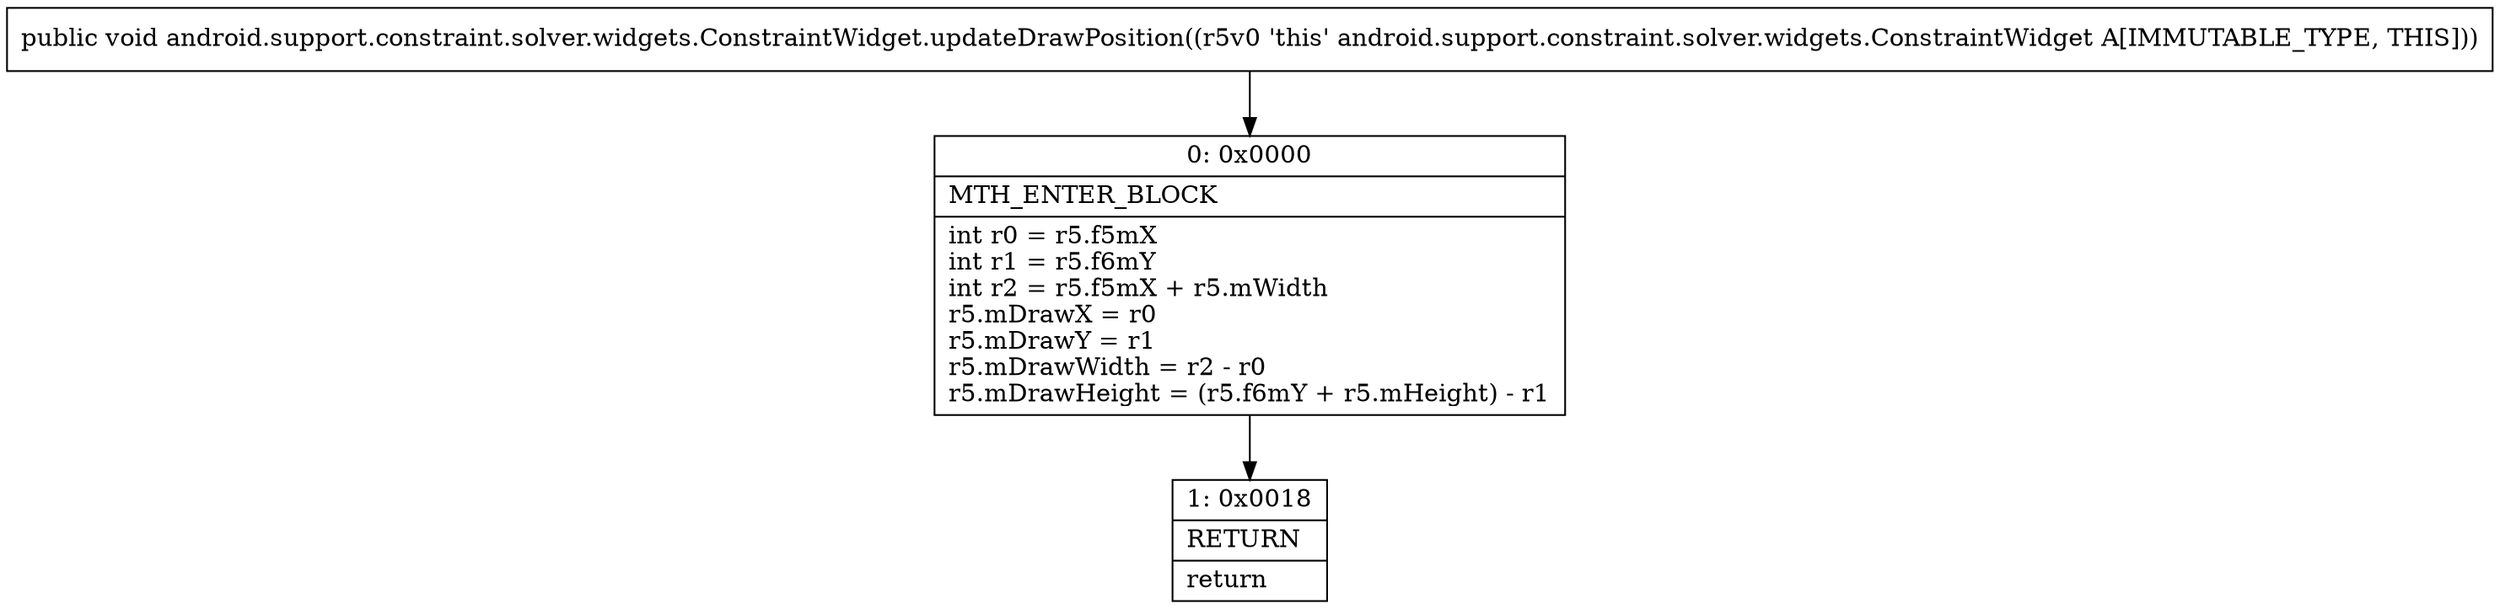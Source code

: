 digraph "CFG forandroid.support.constraint.solver.widgets.ConstraintWidget.updateDrawPosition()V" {
Node_0 [shape=record,label="{0\:\ 0x0000|MTH_ENTER_BLOCK\l|int r0 = r5.f5mX\lint r1 = r5.f6mY\lint r2 = r5.f5mX + r5.mWidth\lr5.mDrawX = r0\lr5.mDrawY = r1\lr5.mDrawWidth = r2 \- r0\lr5.mDrawHeight = (r5.f6mY + r5.mHeight) \- r1\l}"];
Node_1 [shape=record,label="{1\:\ 0x0018|RETURN\l|return\l}"];
MethodNode[shape=record,label="{public void android.support.constraint.solver.widgets.ConstraintWidget.updateDrawPosition((r5v0 'this' android.support.constraint.solver.widgets.ConstraintWidget A[IMMUTABLE_TYPE, THIS])) }"];
MethodNode -> Node_0;
Node_0 -> Node_1;
}

